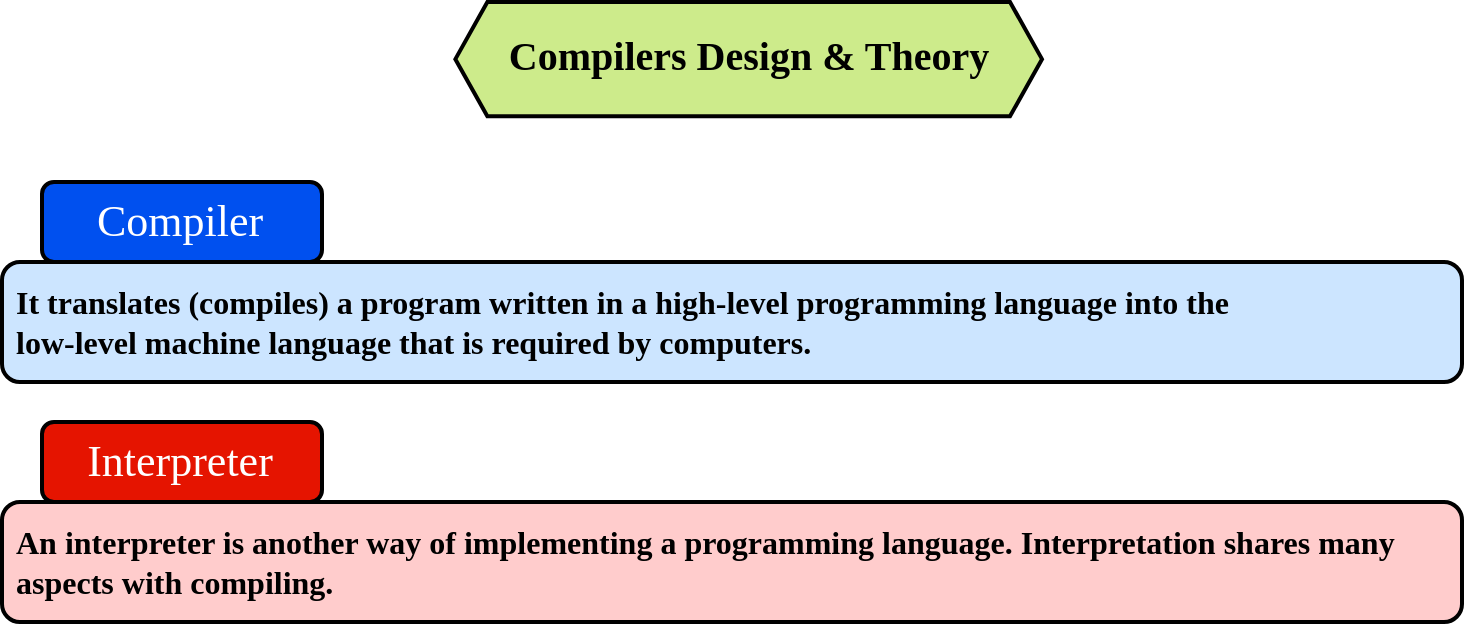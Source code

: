 <mxfile version="24.5.3" type="device">
  <diagram name="Page-1" id="kPQH4aINAVmXp3Ccq4Ig">
    <mxGraphModel dx="1036" dy="623" grid="1" gridSize="10" guides="1" tooltips="1" connect="1" arrows="1" fold="1" page="1" pageScale="1" pageWidth="827" pageHeight="1169" math="1" shadow="0">
      <root>
        <mxCell id="0" />
        <mxCell id="1" parent="0" />
        <mxCell id="bn4d_MbLuXa8T2bNHeC6-1" value="Compilers Design &amp; Theory" style="shape=hexagon;perimeter=hexagonPerimeter2;whiteSpace=wrap;fixedSize=1;size=16;fillColor=#cdeb8b;strokeColor=#000000;fontFamily=ADLaM Display;fontSize=20;strokeWidth=2;align=center;spacingLeft=0;spacingBottom=5;fillStyle=hachure;fontStyle=1;fontSource=https%3A%2F%2Ffonts.googleapis.com%2Fcss%3Ffamily%3DADLaM%2BDisplay;" vertex="1" parent="1">
          <mxGeometry x="266.68" y="30" width="293.32" height="57.14" as="geometry" />
        </mxCell>
        <mxCell id="bn4d_MbLuXa8T2bNHeC6-2" value="" style="group;flipH=0;" vertex="1" connectable="0" parent="1">
          <mxGeometry x="40" y="120" width="730" height="100" as="geometry" />
        </mxCell>
        <mxCell id="bn4d_MbLuXa8T2bNHeC6-3" value="It translates (compiles) a program written in a high-level programming language into the&lt;br&gt;low-level machine language that is required by computers." style="rounded=1;whiteSpace=wrap;html=1;hachureGap=4;fontFamily=Mina;strokeWidth=2;fillColor=#cce5ff;strokeColor=#000000;fontSize=16;fontStyle=1;labelBorderColor=none;textShadow=0;labelBackgroundColor=none;align=left;spacing=7;verticalAlign=middle;" vertex="1" parent="bn4d_MbLuXa8T2bNHeC6-2">
          <mxGeometry y="40" width="730" height="60" as="geometry" />
        </mxCell>
        <mxCell id="bn4d_MbLuXa8T2bNHeC6-4" value="Compiler" style="rounded=1;whiteSpace=wrap;html=1;hachureGap=4;fontFamily=ADLaM Display;strokeWidth=2;fillColor=#0050ef;strokeColor=#000000;fontSize=22;fontStyle=0;labelBorderColor=none;textShadow=0;labelBackgroundColor=none;align=center;spacing=5;verticalAlign=middle;spacingTop=0;spacingRight=2;fontColor=#ffffff;fontSource=https%3A%2F%2Ffonts.googleapis.com%2Fcss%3Ffamily%3DADLaM%2BDisplay;" vertex="1" parent="bn4d_MbLuXa8T2bNHeC6-2">
          <mxGeometry x="20" width="140" height="40" as="geometry" />
        </mxCell>
        <mxCell id="bn4d_MbLuXa8T2bNHeC6-5" value="" style="group;flipH=0;" vertex="1" connectable="0" parent="1">
          <mxGeometry x="40" y="240" width="730" height="100" as="geometry" />
        </mxCell>
        <mxCell id="bn4d_MbLuXa8T2bNHeC6-6" value="An interpreter is another way of implementing a programming language. Interpretation shares many aspects with compiling.&amp;nbsp;&amp;nbsp;" style="rounded=1;whiteSpace=wrap;html=1;hachureGap=4;fontFamily=Mina;strokeWidth=2;fillColor=#ffcccc;strokeColor=#000000;fontSize=16;fontStyle=1;labelBorderColor=none;textShadow=0;labelBackgroundColor=none;align=left;spacing=7;verticalAlign=middle;" vertex="1" parent="bn4d_MbLuXa8T2bNHeC6-5">
          <mxGeometry y="40" width="730" height="60" as="geometry" />
        </mxCell>
        <mxCell id="bn4d_MbLuXa8T2bNHeC6-7" value="Interpreter" style="rounded=1;whiteSpace=wrap;html=1;hachureGap=4;fontFamily=ADLaM Display;strokeWidth=2;fillColor=#e51400;strokeColor=#000000;fontSize=22;fontStyle=0;labelBorderColor=none;textShadow=0;labelBackgroundColor=none;align=center;spacing=5;verticalAlign=middle;spacingTop=0;spacingRight=2;fontColor=#ffffff;fontSource=https%3A%2F%2Ffonts.googleapis.com%2Fcss%3Ffamily%3DADLaM%2BDisplay;" vertex="1" parent="bn4d_MbLuXa8T2bNHeC6-5">
          <mxGeometry x="20" width="140" height="40" as="geometry" />
        </mxCell>
      </root>
    </mxGraphModel>
  </diagram>
</mxfile>
